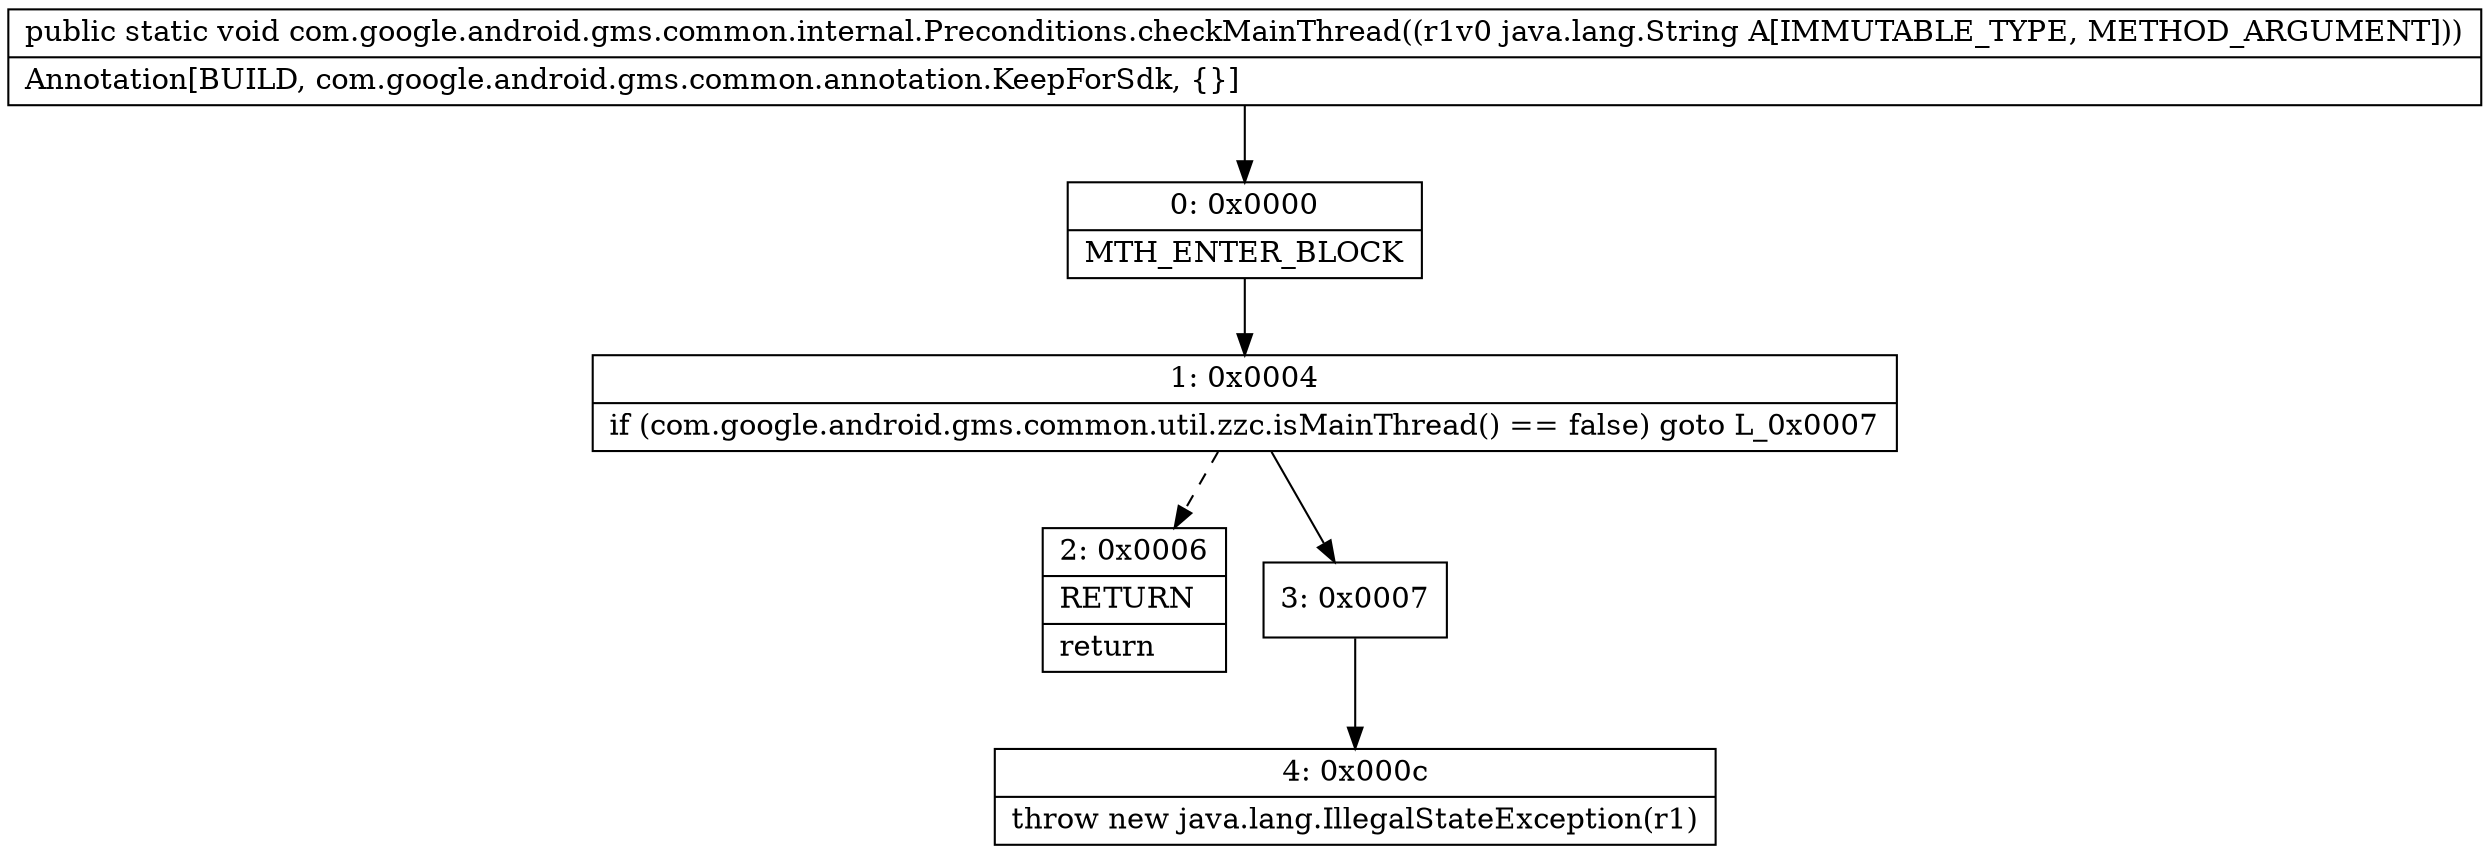 digraph "CFG forcom.google.android.gms.common.internal.Preconditions.checkMainThread(Ljava\/lang\/String;)V" {
Node_0 [shape=record,label="{0\:\ 0x0000|MTH_ENTER_BLOCK\l}"];
Node_1 [shape=record,label="{1\:\ 0x0004|if (com.google.android.gms.common.util.zzc.isMainThread() == false) goto L_0x0007\l}"];
Node_2 [shape=record,label="{2\:\ 0x0006|RETURN\l|return\l}"];
Node_3 [shape=record,label="{3\:\ 0x0007}"];
Node_4 [shape=record,label="{4\:\ 0x000c|throw new java.lang.IllegalStateException(r1)\l}"];
MethodNode[shape=record,label="{public static void com.google.android.gms.common.internal.Preconditions.checkMainThread((r1v0 java.lang.String A[IMMUTABLE_TYPE, METHOD_ARGUMENT]))  | Annotation[BUILD, com.google.android.gms.common.annotation.KeepForSdk, \{\}]\l}"];
MethodNode -> Node_0;
Node_0 -> Node_1;
Node_1 -> Node_2[style=dashed];
Node_1 -> Node_3;
Node_3 -> Node_4;
}

